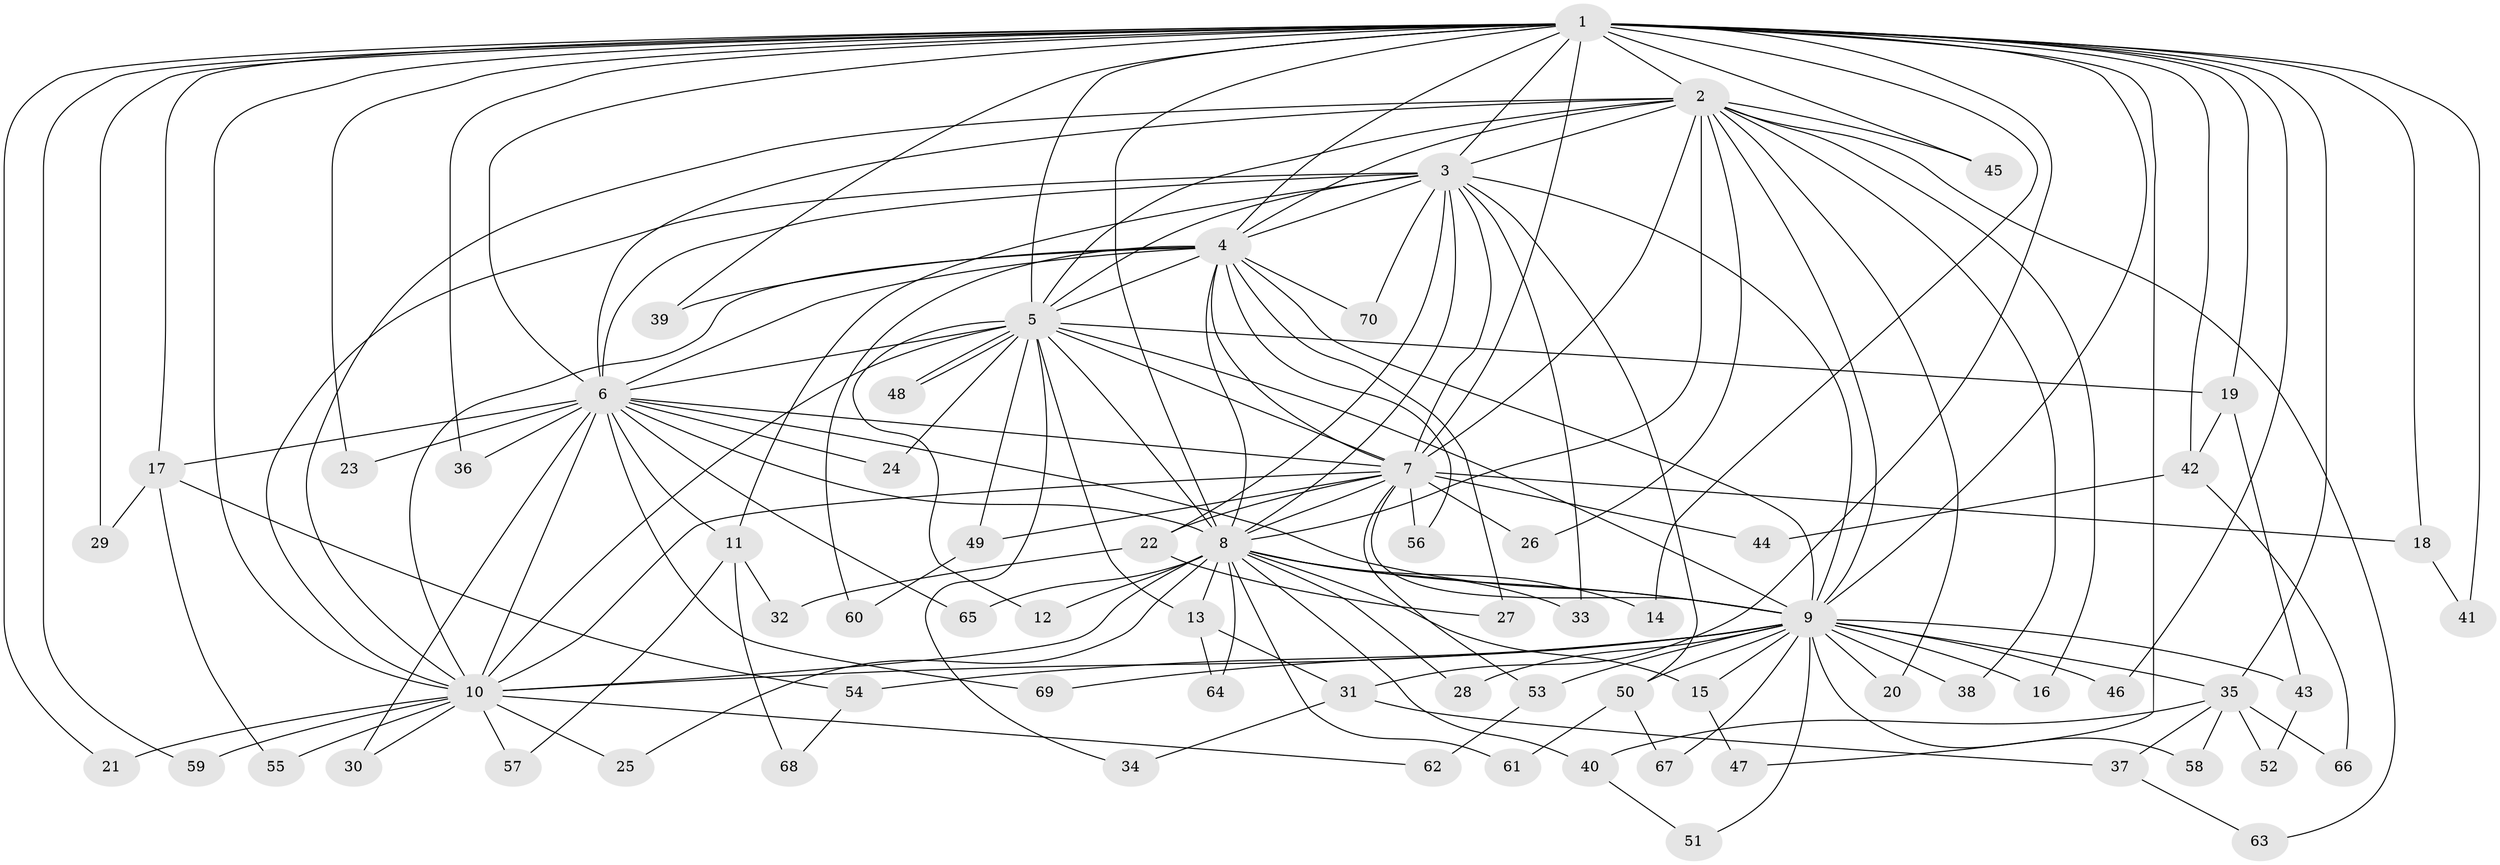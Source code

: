 // Generated by graph-tools (version 1.1) at 2025/34/03/09/25 02:34:55]
// undirected, 70 vertices, 165 edges
graph export_dot {
graph [start="1"]
  node [color=gray90,style=filled];
  1;
  2;
  3;
  4;
  5;
  6;
  7;
  8;
  9;
  10;
  11;
  12;
  13;
  14;
  15;
  16;
  17;
  18;
  19;
  20;
  21;
  22;
  23;
  24;
  25;
  26;
  27;
  28;
  29;
  30;
  31;
  32;
  33;
  34;
  35;
  36;
  37;
  38;
  39;
  40;
  41;
  42;
  43;
  44;
  45;
  46;
  47;
  48;
  49;
  50;
  51;
  52;
  53;
  54;
  55;
  56;
  57;
  58;
  59;
  60;
  61;
  62;
  63;
  64;
  65;
  66;
  67;
  68;
  69;
  70;
  1 -- 2;
  1 -- 3;
  1 -- 4;
  1 -- 5;
  1 -- 6;
  1 -- 7;
  1 -- 8;
  1 -- 9;
  1 -- 10;
  1 -- 14;
  1 -- 17;
  1 -- 18;
  1 -- 19;
  1 -- 21;
  1 -- 23;
  1 -- 29;
  1 -- 31;
  1 -- 35;
  1 -- 36;
  1 -- 39;
  1 -- 41;
  1 -- 42;
  1 -- 45;
  1 -- 46;
  1 -- 47;
  1 -- 59;
  2 -- 3;
  2 -- 4;
  2 -- 5;
  2 -- 6;
  2 -- 7;
  2 -- 8;
  2 -- 9;
  2 -- 10;
  2 -- 16;
  2 -- 20;
  2 -- 26;
  2 -- 38;
  2 -- 45;
  2 -- 63;
  3 -- 4;
  3 -- 5;
  3 -- 6;
  3 -- 7;
  3 -- 8;
  3 -- 9;
  3 -- 10;
  3 -- 11;
  3 -- 22;
  3 -- 33;
  3 -- 50;
  3 -- 70;
  4 -- 5;
  4 -- 6;
  4 -- 7;
  4 -- 8;
  4 -- 9;
  4 -- 10;
  4 -- 27;
  4 -- 39;
  4 -- 56;
  4 -- 60;
  4 -- 70;
  5 -- 6;
  5 -- 7;
  5 -- 8;
  5 -- 9;
  5 -- 10;
  5 -- 12;
  5 -- 13;
  5 -- 19;
  5 -- 24;
  5 -- 34;
  5 -- 48;
  5 -- 48;
  5 -- 49;
  6 -- 7;
  6 -- 8;
  6 -- 9;
  6 -- 10;
  6 -- 11;
  6 -- 17;
  6 -- 23;
  6 -- 24;
  6 -- 30;
  6 -- 36;
  6 -- 65;
  6 -- 69;
  7 -- 8;
  7 -- 9;
  7 -- 10;
  7 -- 18;
  7 -- 22;
  7 -- 26;
  7 -- 44;
  7 -- 49;
  7 -- 53;
  7 -- 56;
  8 -- 9;
  8 -- 10;
  8 -- 12;
  8 -- 13;
  8 -- 14;
  8 -- 15;
  8 -- 25;
  8 -- 28;
  8 -- 33;
  8 -- 40;
  8 -- 61;
  8 -- 64;
  8 -- 65;
  9 -- 10;
  9 -- 15;
  9 -- 16;
  9 -- 20;
  9 -- 28;
  9 -- 35;
  9 -- 38;
  9 -- 43;
  9 -- 46;
  9 -- 50;
  9 -- 51;
  9 -- 53;
  9 -- 54;
  9 -- 58;
  9 -- 67;
  9 -- 69;
  10 -- 21;
  10 -- 25;
  10 -- 30;
  10 -- 55;
  10 -- 57;
  10 -- 59;
  10 -- 62;
  11 -- 32;
  11 -- 57;
  11 -- 68;
  13 -- 31;
  13 -- 64;
  15 -- 47;
  17 -- 29;
  17 -- 54;
  17 -- 55;
  18 -- 41;
  19 -- 42;
  19 -- 43;
  22 -- 27;
  22 -- 32;
  31 -- 34;
  31 -- 37;
  35 -- 37;
  35 -- 40;
  35 -- 52;
  35 -- 58;
  35 -- 66;
  37 -- 63;
  40 -- 51;
  42 -- 44;
  42 -- 66;
  43 -- 52;
  49 -- 60;
  50 -- 61;
  50 -- 67;
  53 -- 62;
  54 -- 68;
}
